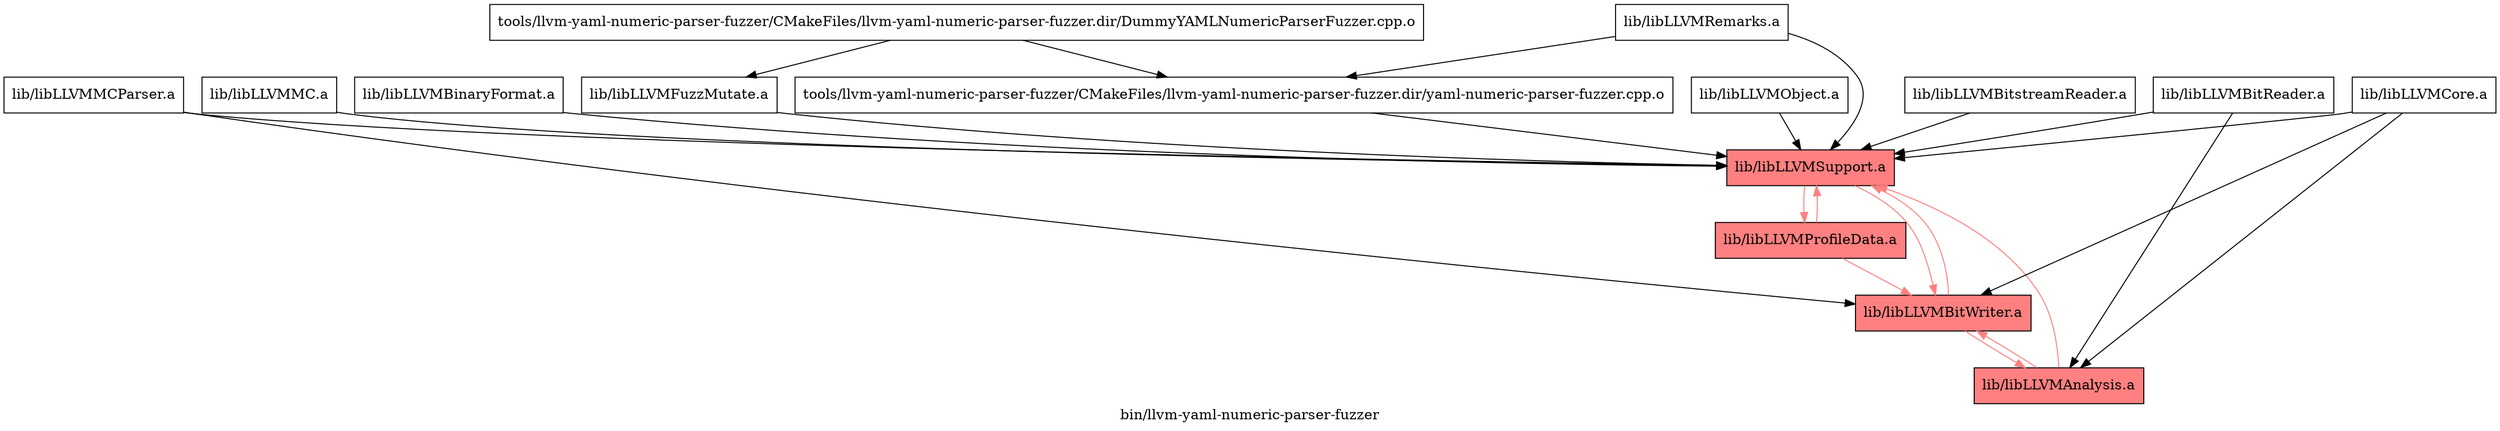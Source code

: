 digraph "bin/llvm-yaml-numeric-parser-fuzzer" {
	label="bin/llvm-yaml-numeric-parser-fuzzer";

	Node0x55caded90798 [shape=record,shape=record,label="{tools/llvm-yaml-numeric-parser-fuzzer/CMakeFiles/llvm-yaml-numeric-parser-fuzzer.dir/DummyYAMLNumericParserFuzzer.cpp.o}"];
	Node0x55caded90798 -> Node0x55caded8fe38;
	Node0x55caded90798 -> Node0x55caded90838;
	Node0x55caded8fe38 [shape=record,shape=record,label="{tools/llvm-yaml-numeric-parser-fuzzer/CMakeFiles/llvm-yaml-numeric-parser-fuzzer.dir/yaml-numeric-parser-fuzzer.cpp.o}"];
	Node0x55caded8fe38 -> Node0x55caded90338;
	Node0x55caded90838 [shape=record,shape=record,label="{lib/libLLVMFuzzMutate.a}"];
	Node0x55caded90838 -> Node0x55caded90338;
	Node0x55caded90338 [shape=record,shape=record,style=filled,fillcolor="1.000000 0.5 1",label="{lib/libLLVMSupport.a}"];
	Node0x55caded90338 -> Node0x55caded92138[color="1.000000 0.5 1"];
	Node0x55caded90338 -> Node0x55caded8bf68[color="1.000000 0.5 1"];
	Node0x55caded92138 [shape=record,shape=record,style=filled,fillcolor="1.000000 0.5 1",label="{lib/libLLVMBitWriter.a}"];
	Node0x55caded92138 -> Node0x55caded90338[color="1.000000 0.5 1"];
	Node0x55caded92138 -> Node0x55caded89038[color="1.000000 0.5 1"];
	Node0x55caded89038 [shape=record,shape=record,style=filled,fillcolor="1.000000 0.5 1",label="{lib/libLLVMAnalysis.a}"];
	Node0x55caded89038 -> Node0x55caded90338[color="1.000000 0.5 1"];
	Node0x55caded89038 -> Node0x55caded92138[color="1.000000 0.5 1"];
	Node0x55caded8aa28 [shape=record,shape=record,label="{lib/libLLVMObject.a}"];
	Node0x55caded8aa28 -> Node0x55caded90338;
	Node0x55caded8ae38 [shape=record,shape=record,label="{lib/libLLVMBitReader.a}"];
	Node0x55caded8ae38 -> Node0x55caded90338;
	Node0x55caded8ae38 -> Node0x55caded89038;
	Node0x55caded89f88 [shape=record,shape=record,label="{lib/libLLVMMCParser.a}"];
	Node0x55caded89f88 -> Node0x55caded90338;
	Node0x55caded89f88 -> Node0x55caded92138;
	Node0x55caded8bf68 [shape=record,shape=record,style=filled,fillcolor="1.000000 0.5 1",label="{lib/libLLVMProfileData.a}"];
	Node0x55caded8bf68 -> Node0x55caded90338[color="1.000000 0.5 1"];
	Node0x55caded8bf68 -> Node0x55caded92138[color="1.000000 0.5 1"];
	Node0x55caded8c238 [shape=record,shape=record,label="{lib/libLLVMCore.a}"];
	Node0x55caded8c238 -> Node0x55caded90338;
	Node0x55caded8c238 -> Node0x55caded89038;
	Node0x55caded8c238 -> Node0x55caded92138;
	Node0x55caded8bb08 [shape=record,shape=record,label="{lib/libLLVMRemarks.a}"];
	Node0x55caded8bb08 -> Node0x55caded90338;
	Node0x55caded8bb08 -> Node0x55caded8fe38;
	Node0x55caded8b5b8 [shape=record,shape=record,label="{lib/libLLVMBitstreamReader.a}"];
	Node0x55caded8b5b8 -> Node0x55caded90338;
	Node0x55caded8b1a8 [shape=record,shape=record,label="{lib/libLLVMMC.a}"];
	Node0x55caded8b1a8 -> Node0x55caded90338;
	Node0x55caded8d3b8 [shape=record,shape=record,label="{lib/libLLVMBinaryFormat.a}"];
	Node0x55caded8d3b8 -> Node0x55caded90338;
}
